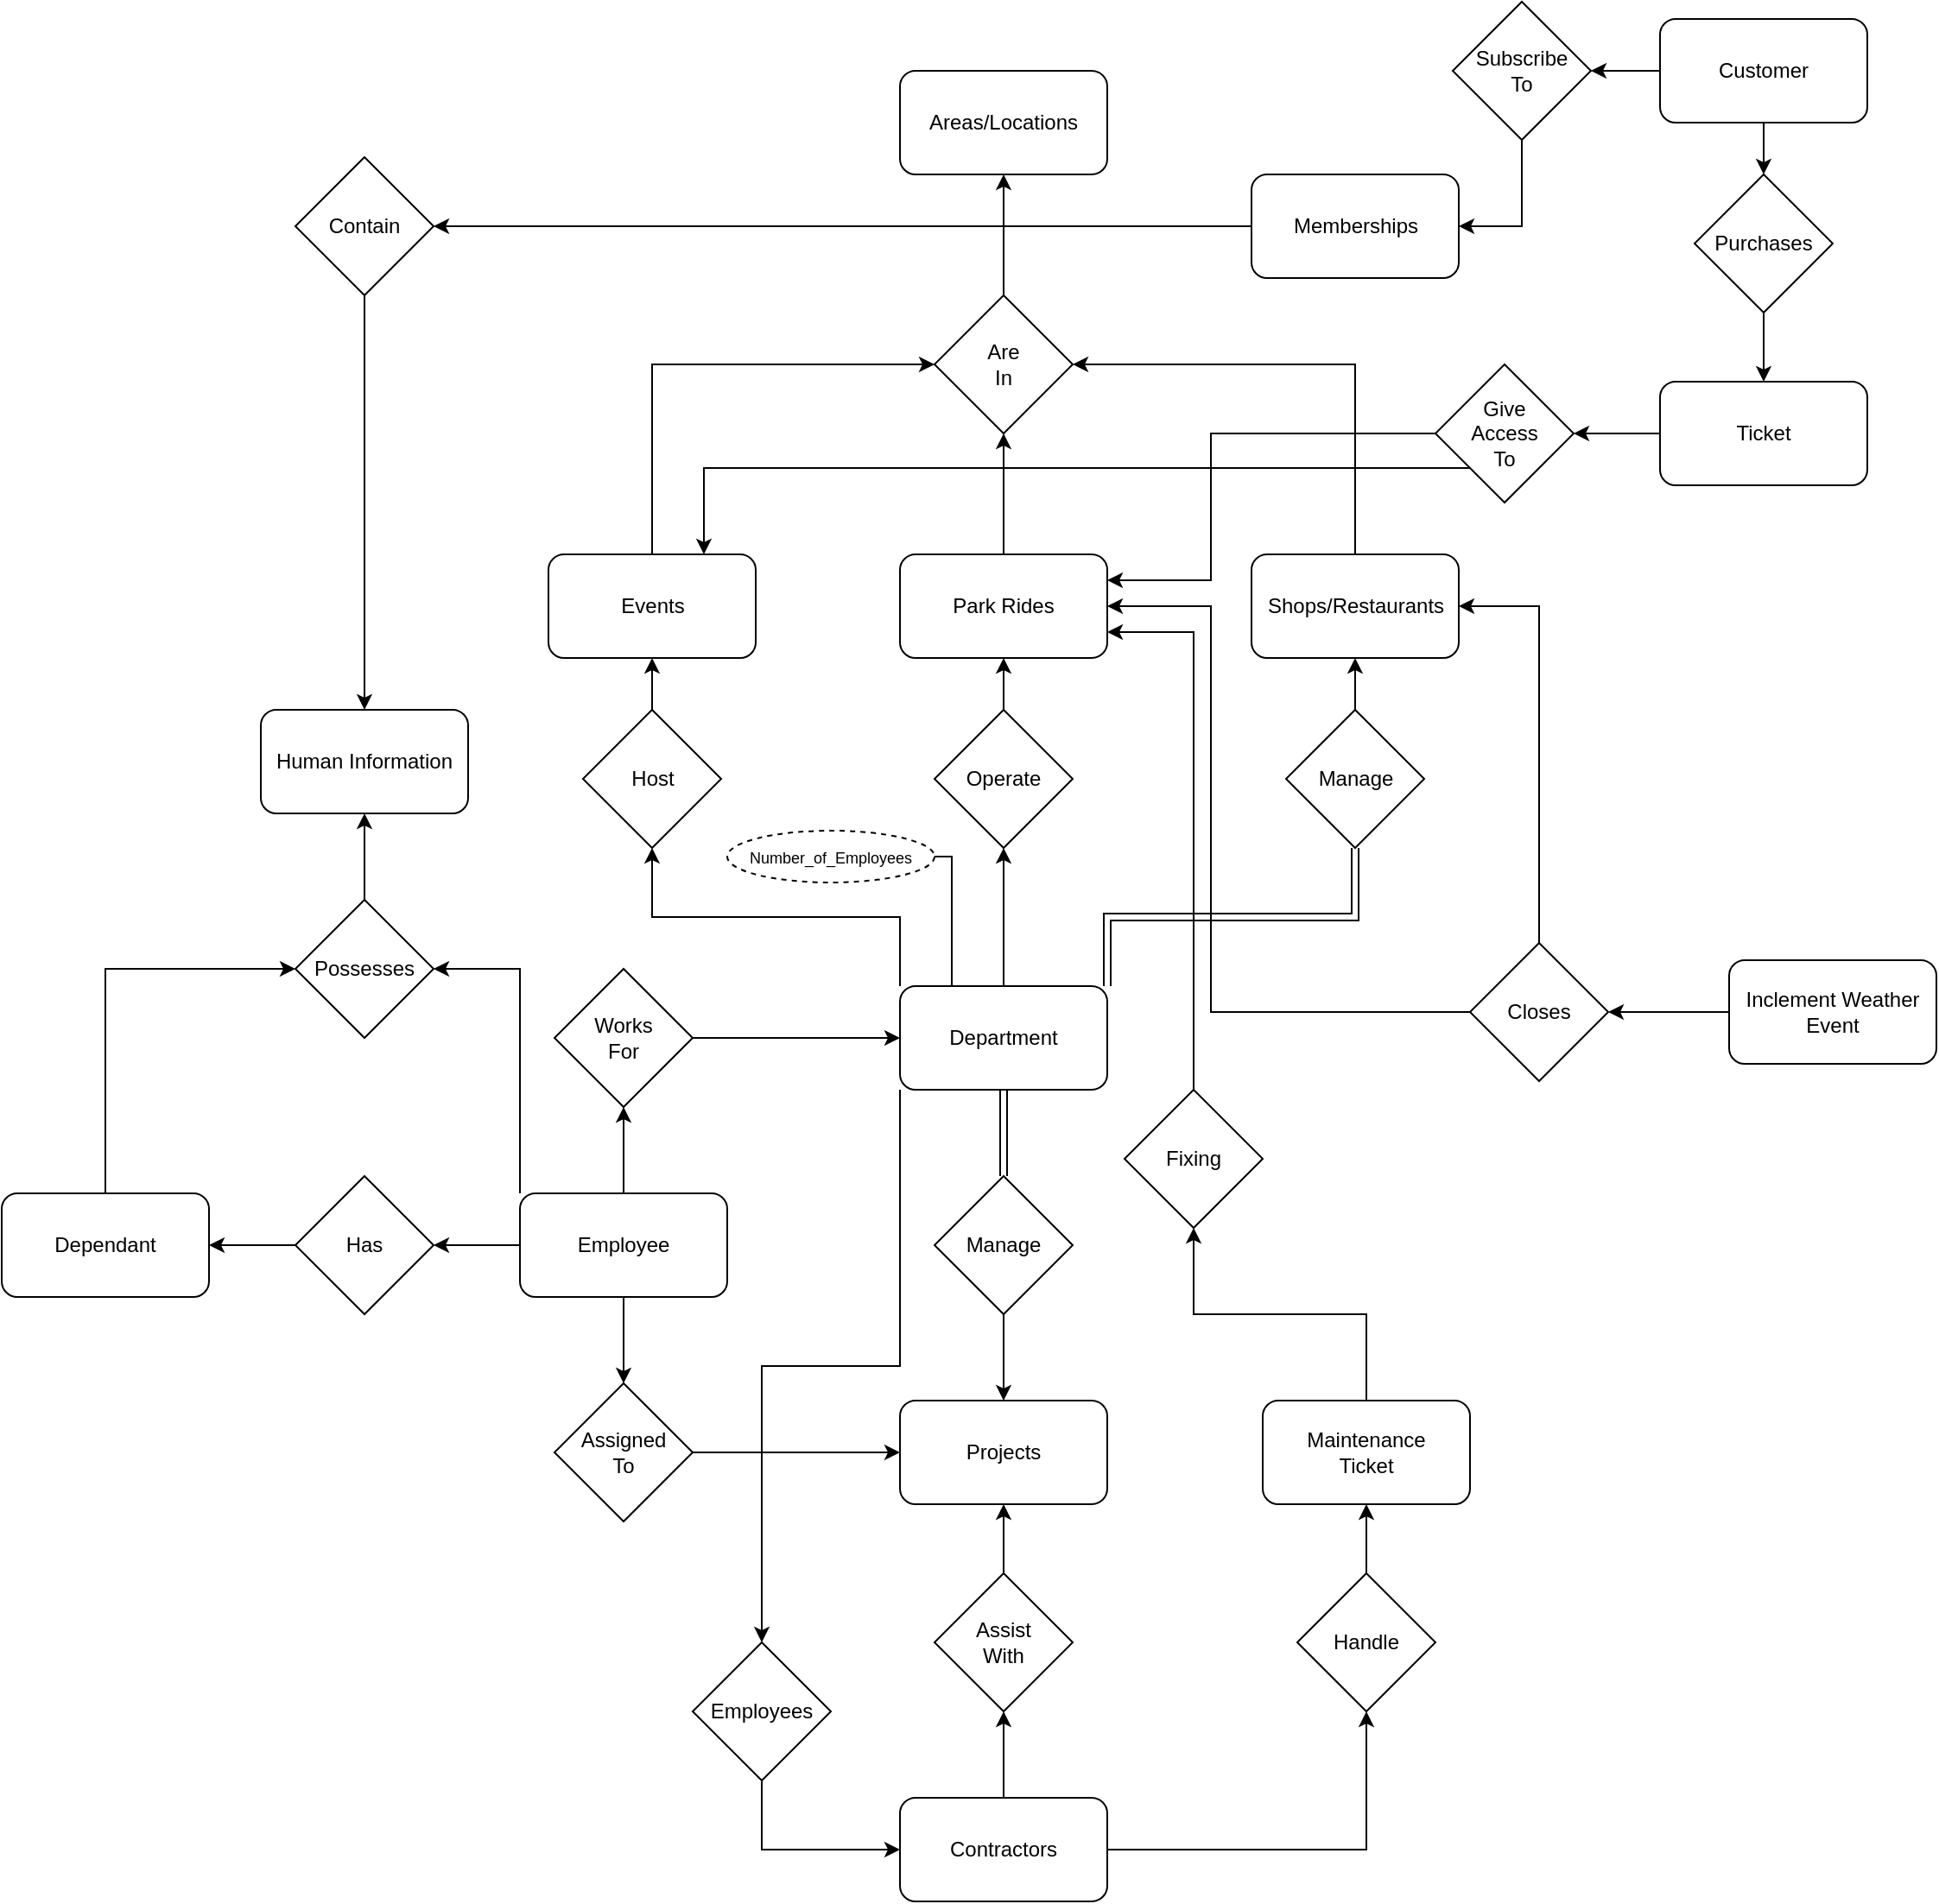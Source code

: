 <mxfile version="24.7.12">
  <diagram id="C5RBs43oDa-KdzZeNtuy" name="Page-1">
    <mxGraphModel dx="2022" dy="643" grid="1" gridSize="10" guides="1" tooltips="1" connect="1" arrows="1" fold="1" page="1" pageScale="1" pageWidth="827" pageHeight="1169" math="0" shadow="0">
      <root>
        <mxCell id="WIyWlLk6GJQsqaUBKTNV-0" />
        <mxCell id="WIyWlLk6GJQsqaUBKTNV-1" parent="WIyWlLk6GJQsqaUBKTNV-0" />
        <mxCell id="NMODFqXOgeJpJjegGCSn-4" style="edgeStyle=orthogonalEdgeStyle;rounded=0;orthogonalLoop=1;jettySize=auto;html=1;exitX=0.5;exitY=1;exitDx=0;exitDy=0;entryX=0.5;entryY=0;entryDx=0;entryDy=0;" parent="WIyWlLk6GJQsqaUBKTNV-1" source="wBYS-osD6ACzsIH6Uvku-1" target="NMODFqXOgeJpJjegGCSn-1" edge="1">
          <mxGeometry relative="1" as="geometry" />
        </mxCell>
        <mxCell id="NMODFqXOgeJpJjegGCSn-7" style="edgeStyle=orthogonalEdgeStyle;rounded=0;orthogonalLoop=1;jettySize=auto;html=1;exitX=0;exitY=0.5;exitDx=0;exitDy=0;entryX=1;entryY=0.5;entryDx=0;entryDy=0;" parent="WIyWlLk6GJQsqaUBKTNV-1" source="wBYS-osD6ACzsIH6Uvku-1" target="NMODFqXOgeJpJjegGCSn-6" edge="1">
          <mxGeometry relative="1" as="geometry" />
        </mxCell>
        <mxCell id="wBYS-osD6ACzsIH6Uvku-1" value="Customer" style="rounded=1;whiteSpace=wrap;html=1;" parent="WIyWlLk6GJQsqaUBKTNV-1" vertex="1">
          <mxGeometry x="800" y="10" width="120" height="60" as="geometry" />
        </mxCell>
        <mxCell id="NMODFqXOgeJpJjegGCSn-10" style="edgeStyle=orthogonalEdgeStyle;rounded=0;orthogonalLoop=1;jettySize=auto;html=1;exitX=0;exitY=0.5;exitDx=0;exitDy=0;entryX=1;entryY=0.5;entryDx=0;entryDy=0;" parent="WIyWlLk6GJQsqaUBKTNV-1" source="wBYS-osD6ACzsIH6Uvku-3" target="NMODFqXOgeJpJjegGCSn-9" edge="1">
          <mxGeometry relative="1" as="geometry" />
        </mxCell>
        <mxCell id="wBYS-osD6ACzsIH6Uvku-3" value="Memberships" style="rounded=1;whiteSpace=wrap;html=1;" parent="WIyWlLk6GJQsqaUBKTNV-1" vertex="1">
          <mxGeometry x="563.5" y="100" width="120" height="60" as="geometry" />
        </mxCell>
        <mxCell id="C3ywJDClZjKHoC1kGAGo-2" style="edgeStyle=orthogonalEdgeStyle;rounded=0;orthogonalLoop=1;jettySize=auto;html=1;exitX=0;exitY=0.5;exitDx=0;exitDy=0;entryX=1;entryY=0.5;entryDx=0;entryDy=0;" parent="WIyWlLk6GJQsqaUBKTNV-1" source="wBYS-osD6ACzsIH6Uvku-4" target="C3ywJDClZjKHoC1kGAGo-0" edge="1">
          <mxGeometry relative="1" as="geometry" />
        </mxCell>
        <mxCell id="wBYS-osD6ACzsIH6Uvku-4" value="Ticket" style="rounded=1;whiteSpace=wrap;html=1;" parent="WIyWlLk6GJQsqaUBKTNV-1" vertex="1">
          <mxGeometry x="800" y="220" width="120" height="60" as="geometry" />
        </mxCell>
        <mxCell id="wBYS-osD6ACzsIH6Uvku-21" style="edgeStyle=orthogonalEdgeStyle;rounded=0;orthogonalLoop=1;jettySize=auto;html=1;exitX=0.5;exitY=1;exitDx=0;exitDy=0;entryX=0.5;entryY=0;entryDx=0;entryDy=0;" parent="WIyWlLk6GJQsqaUBKTNV-1" source="wBYS-osD6ACzsIH6Uvku-5" target="wBYS-osD6ACzsIH6Uvku-19" edge="1">
          <mxGeometry relative="1" as="geometry" />
        </mxCell>
        <mxCell id="wBYS-osD6ACzsIH6Uvku-24" style="edgeStyle=orthogonalEdgeStyle;rounded=0;orthogonalLoop=1;jettySize=auto;html=1;exitX=0.5;exitY=0;exitDx=0;exitDy=0;entryX=0.5;entryY=1;entryDx=0;entryDy=0;" parent="WIyWlLk6GJQsqaUBKTNV-1" source="wBYS-osD6ACzsIH6Uvku-5" target="wBYS-osD6ACzsIH6Uvku-22" edge="1">
          <mxGeometry relative="1" as="geometry" />
        </mxCell>
        <mxCell id="wBYS-osD6ACzsIH6Uvku-26" style="edgeStyle=orthogonalEdgeStyle;rounded=0;orthogonalLoop=1;jettySize=auto;html=1;exitX=0;exitY=0.5;exitDx=0;exitDy=0;entryX=1;entryY=0.5;entryDx=0;entryDy=0;" parent="WIyWlLk6GJQsqaUBKTNV-1" source="wBYS-osD6ACzsIH6Uvku-5" target="wBYS-osD6ACzsIH6Uvku-25" edge="1">
          <mxGeometry relative="1" as="geometry" />
        </mxCell>
        <mxCell id="wBYS-osD6ACzsIH6Uvku-30" style="edgeStyle=orthogonalEdgeStyle;rounded=0;orthogonalLoop=1;jettySize=auto;html=1;exitX=0;exitY=0;exitDx=0;exitDy=0;entryX=1;entryY=0.5;entryDx=0;entryDy=0;" parent="WIyWlLk6GJQsqaUBKTNV-1" source="wBYS-osD6ACzsIH6Uvku-5" target="wBYS-osD6ACzsIH6Uvku-28" edge="1">
          <mxGeometry relative="1" as="geometry" />
        </mxCell>
        <mxCell id="wBYS-osD6ACzsIH6Uvku-5" value="Employee" style="rounded=1;whiteSpace=wrap;html=1;" parent="WIyWlLk6GJQsqaUBKTNV-1" vertex="1">
          <mxGeometry x="140" y="690" width="120" height="60" as="geometry" />
        </mxCell>
        <mxCell id="wBYS-osD6ACzsIH6Uvku-18" style="edgeStyle=orthogonalEdgeStyle;rounded=0;orthogonalLoop=1;jettySize=auto;html=1;exitX=0.5;exitY=1;exitDx=0;exitDy=0;entryX=0.5;entryY=0;entryDx=0;entryDy=0;shape=link;" parent="WIyWlLk6GJQsqaUBKTNV-1" source="wBYS-osD6ACzsIH6Uvku-6" target="wBYS-osD6ACzsIH6Uvku-16" edge="1">
          <mxGeometry relative="1" as="geometry" />
        </mxCell>
        <mxCell id="wBYS-osD6ACzsIH6Uvku-39" style="edgeStyle=orthogonalEdgeStyle;rounded=0;orthogonalLoop=1;jettySize=auto;html=1;exitX=0;exitY=0;exitDx=0;exitDy=0;entryX=0.5;entryY=1;entryDx=0;entryDy=0;" parent="WIyWlLk6GJQsqaUBKTNV-1" source="wBYS-osD6ACzsIH6Uvku-6" target="wBYS-osD6ACzsIH6Uvku-32" edge="1">
          <mxGeometry relative="1" as="geometry" />
        </mxCell>
        <mxCell id="wBYS-osD6ACzsIH6Uvku-43" style="edgeStyle=orthogonalEdgeStyle;rounded=0;orthogonalLoop=1;jettySize=auto;html=1;exitX=0.5;exitY=0;exitDx=0;exitDy=0;entryX=0.5;entryY=1;entryDx=0;entryDy=0;" parent="WIyWlLk6GJQsqaUBKTNV-1" source="wBYS-osD6ACzsIH6Uvku-6" target="wBYS-osD6ACzsIH6Uvku-34" edge="1">
          <mxGeometry relative="1" as="geometry" />
        </mxCell>
        <mxCell id="wBYS-osD6ACzsIH6Uvku-44" style="edgeStyle=orthogonalEdgeStyle;rounded=0;orthogonalLoop=1;jettySize=auto;html=1;exitX=1;exitY=0;exitDx=0;exitDy=0;entryX=0.5;entryY=1;entryDx=0;entryDy=0;shape=link;" parent="WIyWlLk6GJQsqaUBKTNV-1" source="wBYS-osD6ACzsIH6Uvku-6" target="wBYS-osD6ACzsIH6Uvku-33" edge="1">
          <mxGeometry relative="1" as="geometry" />
        </mxCell>
        <mxCell id="dq5wWuQCAAc8Qc6W19hH-14" style="edgeStyle=orthogonalEdgeStyle;rounded=0;orthogonalLoop=1;jettySize=auto;html=1;exitX=0;exitY=1;exitDx=0;exitDy=0;entryX=0.5;entryY=0;entryDx=0;entryDy=0;" parent="WIyWlLk6GJQsqaUBKTNV-1" source="wBYS-osD6ACzsIH6Uvku-6" target="dq5wWuQCAAc8Qc6W19hH-13" edge="1">
          <mxGeometry relative="1" as="geometry" />
        </mxCell>
        <mxCell id="wBYS-osD6ACzsIH6Uvku-6" value="Department" style="rounded=1;whiteSpace=wrap;html=1;" parent="WIyWlLk6GJQsqaUBKTNV-1" vertex="1">
          <mxGeometry x="360" y="570" width="120" height="60" as="geometry" />
        </mxCell>
        <mxCell id="wBYS-osD6ACzsIH6Uvku-7" value="Human Information" style="rounded=1;whiteSpace=wrap;html=1;" parent="WIyWlLk6GJQsqaUBKTNV-1" vertex="1">
          <mxGeometry x="-10" y="410" width="120" height="60" as="geometry" />
        </mxCell>
        <mxCell id="wBYS-osD6ACzsIH6Uvku-29" style="edgeStyle=orthogonalEdgeStyle;rounded=0;orthogonalLoop=1;jettySize=auto;html=1;exitX=0.5;exitY=0;exitDx=0;exitDy=0;entryX=0;entryY=0.5;entryDx=0;entryDy=0;" parent="WIyWlLk6GJQsqaUBKTNV-1" source="wBYS-osD6ACzsIH6Uvku-8" target="wBYS-osD6ACzsIH6Uvku-28" edge="1">
          <mxGeometry relative="1" as="geometry" />
        </mxCell>
        <mxCell id="wBYS-osD6ACzsIH6Uvku-8" value="Dependant" style="rounded=1;whiteSpace=wrap;html=1;" parent="WIyWlLk6GJQsqaUBKTNV-1" vertex="1">
          <mxGeometry x="-160" y="690" width="120" height="60" as="geometry" />
        </mxCell>
        <mxCell id="wBYS-osD6ACzsIH6Uvku-48" style="edgeStyle=orthogonalEdgeStyle;rounded=0;orthogonalLoop=1;jettySize=auto;html=1;exitX=0.5;exitY=0;exitDx=0;exitDy=0;entryX=0.5;entryY=1;entryDx=0;entryDy=0;" parent="WIyWlLk6GJQsqaUBKTNV-1" source="wBYS-osD6ACzsIH6Uvku-9" target="wBYS-osD6ACzsIH6Uvku-45" edge="1">
          <mxGeometry relative="1" as="geometry" />
        </mxCell>
        <mxCell id="wBYS-osD6ACzsIH6Uvku-9" value="Park Rides" style="rounded=1;whiteSpace=wrap;html=1;" parent="WIyWlLk6GJQsqaUBKTNV-1" vertex="1">
          <mxGeometry x="360" y="320" width="120" height="60" as="geometry" />
        </mxCell>
        <mxCell id="wBYS-osD6ACzsIH6Uvku-36" style="edgeStyle=orthogonalEdgeStyle;rounded=0;orthogonalLoop=1;jettySize=auto;html=1;exitX=0.5;exitY=0;exitDx=0;exitDy=0;entryX=0.5;entryY=1;entryDx=0;entryDy=0;" parent="WIyWlLk6GJQsqaUBKTNV-1" source="wBYS-osD6ACzsIH6Uvku-10" target="wBYS-osD6ACzsIH6Uvku-35" edge="1">
          <mxGeometry relative="1" as="geometry" />
        </mxCell>
        <mxCell id="dq5wWuQCAAc8Qc6W19hH-6" style="edgeStyle=orthogonalEdgeStyle;rounded=0;orthogonalLoop=1;jettySize=auto;html=1;exitX=1;exitY=0.5;exitDx=0;exitDy=0;entryX=0.5;entryY=1;entryDx=0;entryDy=0;" parent="WIyWlLk6GJQsqaUBKTNV-1" source="wBYS-osD6ACzsIH6Uvku-10" target="dq5wWuQCAAc8Qc6W19hH-5" edge="1">
          <mxGeometry relative="1" as="geometry" />
        </mxCell>
        <mxCell id="wBYS-osD6ACzsIH6Uvku-10" value="Contractors" style="rounded=1;whiteSpace=wrap;html=1;" parent="WIyWlLk6GJQsqaUBKTNV-1" vertex="1">
          <mxGeometry x="360" y="1040" width="120" height="60" as="geometry" />
        </mxCell>
        <mxCell id="wBYS-osD6ACzsIH6Uvku-11" value="Projects" style="rounded=1;whiteSpace=wrap;html=1;" parent="WIyWlLk6GJQsqaUBKTNV-1" vertex="1">
          <mxGeometry x="360" y="810" width="120" height="60" as="geometry" />
        </mxCell>
        <mxCell id="wBYS-osD6ACzsIH6Uvku-47" style="edgeStyle=orthogonalEdgeStyle;rounded=0;orthogonalLoop=1;jettySize=auto;html=1;exitX=0.5;exitY=0;exitDx=0;exitDy=0;entryX=1;entryY=0.5;entryDx=0;entryDy=0;" parent="WIyWlLk6GJQsqaUBKTNV-1" source="wBYS-osD6ACzsIH6Uvku-12" target="wBYS-osD6ACzsIH6Uvku-45" edge="1">
          <mxGeometry relative="1" as="geometry" />
        </mxCell>
        <mxCell id="wBYS-osD6ACzsIH6Uvku-12" value="Shops/Restaurants" style="rounded=1;whiteSpace=wrap;html=1;" parent="WIyWlLk6GJQsqaUBKTNV-1" vertex="1">
          <mxGeometry x="563.5" y="320" width="120" height="60" as="geometry" />
        </mxCell>
        <mxCell id="wBYS-osD6ACzsIH6Uvku-46" style="edgeStyle=orthogonalEdgeStyle;rounded=0;orthogonalLoop=1;jettySize=auto;html=1;exitX=0.5;exitY=0;exitDx=0;exitDy=0;entryX=0;entryY=0.5;entryDx=0;entryDy=0;" parent="WIyWlLk6GJQsqaUBKTNV-1" source="wBYS-osD6ACzsIH6Uvku-13" target="wBYS-osD6ACzsIH6Uvku-45" edge="1">
          <mxGeometry relative="1" as="geometry" />
        </mxCell>
        <mxCell id="wBYS-osD6ACzsIH6Uvku-13" value="Events" style="rounded=1;whiteSpace=wrap;html=1;" parent="WIyWlLk6GJQsqaUBKTNV-1" vertex="1">
          <mxGeometry x="156.5" y="320" width="120" height="60" as="geometry" />
        </mxCell>
        <mxCell id="wBYS-osD6ACzsIH6Uvku-14" value="Areas/Locations" style="rounded=1;whiteSpace=wrap;html=1;" parent="WIyWlLk6GJQsqaUBKTNV-1" vertex="1">
          <mxGeometry x="360" y="40" width="120" height="60" as="geometry" />
        </mxCell>
        <mxCell id="wBYS-osD6ACzsIH6Uvku-17" style="edgeStyle=orthogonalEdgeStyle;rounded=0;orthogonalLoop=1;jettySize=auto;html=1;exitX=0.5;exitY=1;exitDx=0;exitDy=0;entryX=0.5;entryY=0;entryDx=0;entryDy=0;" parent="WIyWlLk6GJQsqaUBKTNV-1" source="wBYS-osD6ACzsIH6Uvku-16" target="wBYS-osD6ACzsIH6Uvku-11" edge="1">
          <mxGeometry relative="1" as="geometry" />
        </mxCell>
        <mxCell id="wBYS-osD6ACzsIH6Uvku-16" value="Manage" style="rhombus;whiteSpace=wrap;html=1;" parent="WIyWlLk6GJQsqaUBKTNV-1" vertex="1">
          <mxGeometry x="380" y="680" width="80" height="80" as="geometry" />
        </mxCell>
        <mxCell id="wBYS-osD6ACzsIH6Uvku-20" style="edgeStyle=orthogonalEdgeStyle;rounded=0;orthogonalLoop=1;jettySize=auto;html=1;exitX=1;exitY=0.5;exitDx=0;exitDy=0;entryX=0;entryY=0.5;entryDx=0;entryDy=0;" parent="WIyWlLk6GJQsqaUBKTNV-1" source="wBYS-osD6ACzsIH6Uvku-19" target="wBYS-osD6ACzsIH6Uvku-11" edge="1">
          <mxGeometry relative="1" as="geometry" />
        </mxCell>
        <mxCell id="wBYS-osD6ACzsIH6Uvku-19" value="Assigned&lt;div&gt;To&lt;/div&gt;" style="rhombus;whiteSpace=wrap;html=1;" parent="WIyWlLk6GJQsqaUBKTNV-1" vertex="1">
          <mxGeometry x="160" y="800" width="80" height="80" as="geometry" />
        </mxCell>
        <mxCell id="wBYS-osD6ACzsIH6Uvku-23" style="edgeStyle=orthogonalEdgeStyle;rounded=0;orthogonalLoop=1;jettySize=auto;html=1;exitX=1;exitY=0.5;exitDx=0;exitDy=0;entryX=0;entryY=0.5;entryDx=0;entryDy=0;" parent="WIyWlLk6GJQsqaUBKTNV-1" source="wBYS-osD6ACzsIH6Uvku-22" target="wBYS-osD6ACzsIH6Uvku-6" edge="1">
          <mxGeometry relative="1" as="geometry" />
        </mxCell>
        <mxCell id="wBYS-osD6ACzsIH6Uvku-22" value="Works&lt;div&gt;For&lt;/div&gt;" style="rhombus;whiteSpace=wrap;html=1;" parent="WIyWlLk6GJQsqaUBKTNV-1" vertex="1">
          <mxGeometry x="160" y="560" width="80" height="80" as="geometry" />
        </mxCell>
        <mxCell id="wBYS-osD6ACzsIH6Uvku-27" style="edgeStyle=orthogonalEdgeStyle;rounded=0;orthogonalLoop=1;jettySize=auto;html=1;exitX=0;exitY=0.5;exitDx=0;exitDy=0;entryX=1;entryY=0.5;entryDx=0;entryDy=0;" parent="WIyWlLk6GJQsqaUBKTNV-1" source="wBYS-osD6ACzsIH6Uvku-25" target="wBYS-osD6ACzsIH6Uvku-8" edge="1">
          <mxGeometry relative="1" as="geometry" />
        </mxCell>
        <mxCell id="wBYS-osD6ACzsIH6Uvku-25" value="Has" style="rhombus;whiteSpace=wrap;html=1;" parent="WIyWlLk6GJQsqaUBKTNV-1" vertex="1">
          <mxGeometry x="10" y="680" width="80" height="80" as="geometry" />
        </mxCell>
        <mxCell id="wBYS-osD6ACzsIH6Uvku-31" style="edgeStyle=orthogonalEdgeStyle;rounded=0;orthogonalLoop=1;jettySize=auto;html=1;exitX=0.5;exitY=0;exitDx=0;exitDy=0;entryX=0.5;entryY=1;entryDx=0;entryDy=0;" parent="WIyWlLk6GJQsqaUBKTNV-1" source="wBYS-osD6ACzsIH6Uvku-28" target="wBYS-osD6ACzsIH6Uvku-7" edge="1">
          <mxGeometry relative="1" as="geometry" />
        </mxCell>
        <mxCell id="wBYS-osD6ACzsIH6Uvku-28" value="Possesses" style="rhombus;whiteSpace=wrap;html=1;" parent="WIyWlLk6GJQsqaUBKTNV-1" vertex="1">
          <mxGeometry x="10" y="520" width="80" height="80" as="geometry" />
        </mxCell>
        <mxCell id="wBYS-osD6ACzsIH6Uvku-40" style="edgeStyle=orthogonalEdgeStyle;rounded=0;orthogonalLoop=1;jettySize=auto;html=1;exitX=0.5;exitY=0;exitDx=0;exitDy=0;entryX=0.5;entryY=1;entryDx=0;entryDy=0;" parent="WIyWlLk6GJQsqaUBKTNV-1" source="wBYS-osD6ACzsIH6Uvku-32" target="wBYS-osD6ACzsIH6Uvku-13" edge="1">
          <mxGeometry relative="1" as="geometry" />
        </mxCell>
        <mxCell id="wBYS-osD6ACzsIH6Uvku-32" value="Host" style="rhombus;whiteSpace=wrap;html=1;" parent="WIyWlLk6GJQsqaUBKTNV-1" vertex="1">
          <mxGeometry x="176.5" y="410" width="80" height="80" as="geometry" />
        </mxCell>
        <mxCell id="wBYS-osD6ACzsIH6Uvku-42" style="edgeStyle=orthogonalEdgeStyle;rounded=0;orthogonalLoop=1;jettySize=auto;html=1;exitX=0.5;exitY=0;exitDx=0;exitDy=0;entryX=0.5;entryY=1;entryDx=0;entryDy=0;" parent="WIyWlLk6GJQsqaUBKTNV-1" source="wBYS-osD6ACzsIH6Uvku-33" target="wBYS-osD6ACzsIH6Uvku-12" edge="1">
          <mxGeometry relative="1" as="geometry" />
        </mxCell>
        <mxCell id="wBYS-osD6ACzsIH6Uvku-33" value="Manage" style="rhombus;whiteSpace=wrap;html=1;" parent="WIyWlLk6GJQsqaUBKTNV-1" vertex="1">
          <mxGeometry x="583.5" y="410" width="80" height="80" as="geometry" />
        </mxCell>
        <mxCell id="wBYS-osD6ACzsIH6Uvku-41" style="edgeStyle=orthogonalEdgeStyle;rounded=0;orthogonalLoop=1;jettySize=auto;html=1;exitX=0.5;exitY=0;exitDx=0;exitDy=0;entryX=0.5;entryY=1;entryDx=0;entryDy=0;" parent="WIyWlLk6GJQsqaUBKTNV-1" source="wBYS-osD6ACzsIH6Uvku-34" target="wBYS-osD6ACzsIH6Uvku-9" edge="1">
          <mxGeometry relative="1" as="geometry" />
        </mxCell>
        <mxCell id="wBYS-osD6ACzsIH6Uvku-34" value="Operate" style="rhombus;whiteSpace=wrap;html=1;" parent="WIyWlLk6GJQsqaUBKTNV-1" vertex="1">
          <mxGeometry x="380" y="410" width="80" height="80" as="geometry" />
        </mxCell>
        <mxCell id="wBYS-osD6ACzsIH6Uvku-37" style="edgeStyle=orthogonalEdgeStyle;rounded=0;orthogonalLoop=1;jettySize=auto;html=1;exitX=0.5;exitY=0;exitDx=0;exitDy=0;entryX=0.5;entryY=1;entryDx=0;entryDy=0;" parent="WIyWlLk6GJQsqaUBKTNV-1" source="wBYS-osD6ACzsIH6Uvku-35" target="wBYS-osD6ACzsIH6Uvku-11" edge="1">
          <mxGeometry relative="1" as="geometry" />
        </mxCell>
        <mxCell id="wBYS-osD6ACzsIH6Uvku-35" value="Assist&lt;div&gt;With&lt;/div&gt;" style="rhombus;whiteSpace=wrap;html=1;" parent="WIyWlLk6GJQsqaUBKTNV-1" vertex="1">
          <mxGeometry x="380" y="910" width="80" height="80" as="geometry" />
        </mxCell>
        <mxCell id="wBYS-osD6ACzsIH6Uvku-49" style="edgeStyle=orthogonalEdgeStyle;rounded=0;orthogonalLoop=1;jettySize=auto;html=1;exitX=0.5;exitY=0;exitDx=0;exitDy=0;entryX=0.5;entryY=1;entryDx=0;entryDy=0;" parent="WIyWlLk6GJQsqaUBKTNV-1" source="wBYS-osD6ACzsIH6Uvku-45" target="wBYS-osD6ACzsIH6Uvku-14" edge="1">
          <mxGeometry relative="1" as="geometry" />
        </mxCell>
        <mxCell id="wBYS-osD6ACzsIH6Uvku-45" value="Are&lt;div&gt;In&lt;/div&gt;" style="rhombus;whiteSpace=wrap;html=1;" parent="WIyWlLk6GJQsqaUBKTNV-1" vertex="1">
          <mxGeometry x="380" y="170" width="80" height="80" as="geometry" />
        </mxCell>
        <mxCell id="NMODFqXOgeJpJjegGCSn-0" style="edgeStyle=orthogonalEdgeStyle;rounded=0;orthogonalLoop=1;jettySize=auto;html=1;exitX=0;exitY=1;exitDx=0;exitDy=0;entryX=0.75;entryY=0;entryDx=0;entryDy=0;" parent="WIyWlLk6GJQsqaUBKTNV-1" source="C3ywJDClZjKHoC1kGAGo-0" target="wBYS-osD6ACzsIH6Uvku-13" edge="1">
          <mxGeometry relative="1" as="geometry" />
        </mxCell>
        <mxCell id="dq5wWuQCAAc8Qc6W19hH-20" style="edgeStyle=orthogonalEdgeStyle;rounded=0;orthogonalLoop=1;jettySize=auto;html=1;exitX=0;exitY=0.5;exitDx=0;exitDy=0;entryX=1;entryY=0.25;entryDx=0;entryDy=0;" parent="WIyWlLk6GJQsqaUBKTNV-1" source="C3ywJDClZjKHoC1kGAGo-0" target="wBYS-osD6ACzsIH6Uvku-9" edge="1">
          <mxGeometry relative="1" as="geometry">
            <Array as="points">
              <mxPoint x="540" y="250" />
              <mxPoint x="540" y="335" />
            </Array>
          </mxGeometry>
        </mxCell>
        <mxCell id="C3ywJDClZjKHoC1kGAGo-0" value="Give&lt;div&gt;Access&lt;/div&gt;&lt;div&gt;To&lt;/div&gt;" style="rhombus;whiteSpace=wrap;html=1;" parent="WIyWlLk6GJQsqaUBKTNV-1" vertex="1">
          <mxGeometry x="670" y="210" width="80" height="80" as="geometry" />
        </mxCell>
        <mxCell id="NMODFqXOgeJpJjegGCSn-5" style="edgeStyle=orthogonalEdgeStyle;rounded=0;orthogonalLoop=1;jettySize=auto;html=1;exitX=0.5;exitY=1;exitDx=0;exitDy=0;entryX=0.5;entryY=0;entryDx=0;entryDy=0;" parent="WIyWlLk6GJQsqaUBKTNV-1" source="NMODFqXOgeJpJjegGCSn-1" target="wBYS-osD6ACzsIH6Uvku-4" edge="1">
          <mxGeometry relative="1" as="geometry" />
        </mxCell>
        <mxCell id="NMODFqXOgeJpJjegGCSn-1" value="Purchases" style="rhombus;whiteSpace=wrap;html=1;" parent="WIyWlLk6GJQsqaUBKTNV-1" vertex="1">
          <mxGeometry x="820" y="100" width="80" height="80" as="geometry" />
        </mxCell>
        <mxCell id="NMODFqXOgeJpJjegGCSn-8" style="edgeStyle=orthogonalEdgeStyle;rounded=0;orthogonalLoop=1;jettySize=auto;html=1;exitX=0.5;exitY=1;exitDx=0;exitDy=0;entryX=1;entryY=0.5;entryDx=0;entryDy=0;" parent="WIyWlLk6GJQsqaUBKTNV-1" source="NMODFqXOgeJpJjegGCSn-6" target="wBYS-osD6ACzsIH6Uvku-3" edge="1">
          <mxGeometry relative="1" as="geometry" />
        </mxCell>
        <mxCell id="NMODFqXOgeJpJjegGCSn-6" value="Subscribe&lt;div&gt;To&lt;/div&gt;" style="rhombus;whiteSpace=wrap;html=1;" parent="WIyWlLk6GJQsqaUBKTNV-1" vertex="1">
          <mxGeometry x="680" width="80" height="80" as="geometry" />
        </mxCell>
        <mxCell id="NMODFqXOgeJpJjegGCSn-11" style="edgeStyle=orthogonalEdgeStyle;rounded=0;orthogonalLoop=1;jettySize=auto;html=1;exitX=0.5;exitY=1;exitDx=0;exitDy=0;entryX=0.5;entryY=0;entryDx=0;entryDy=0;" parent="WIyWlLk6GJQsqaUBKTNV-1" source="NMODFqXOgeJpJjegGCSn-9" target="wBYS-osD6ACzsIH6Uvku-7" edge="1">
          <mxGeometry relative="1" as="geometry" />
        </mxCell>
        <mxCell id="NMODFqXOgeJpJjegGCSn-9" value="Contain" style="rhombus;whiteSpace=wrap;html=1;" parent="WIyWlLk6GJQsqaUBKTNV-1" vertex="1">
          <mxGeometry x="10" y="90" width="80" height="80" as="geometry" />
        </mxCell>
        <mxCell id="dq5wWuQCAAc8Qc6W19hH-17" style="edgeStyle=orthogonalEdgeStyle;rounded=0;orthogonalLoop=1;jettySize=auto;html=1;exitX=0;exitY=0.5;exitDx=0;exitDy=0;entryX=1;entryY=0.5;entryDx=0;entryDy=0;" parent="WIyWlLk6GJQsqaUBKTNV-1" source="dq5wWuQCAAc8Qc6W19hH-3" target="dq5wWuQCAAc8Qc6W19hH-16" edge="1">
          <mxGeometry relative="1" as="geometry" />
        </mxCell>
        <mxCell id="dq5wWuQCAAc8Qc6W19hH-3" value="Inclement Weather Event" style="rounded=1;whiteSpace=wrap;html=1;" parent="WIyWlLk6GJQsqaUBKTNV-1" vertex="1">
          <mxGeometry x="840" y="555" width="120" height="60" as="geometry" />
        </mxCell>
        <mxCell id="dq5wWuQCAAc8Qc6W19hH-11" style="edgeStyle=orthogonalEdgeStyle;rounded=0;orthogonalLoop=1;jettySize=auto;html=1;exitX=0.5;exitY=0;exitDx=0;exitDy=0;entryX=0.5;entryY=1;entryDx=0;entryDy=0;" parent="WIyWlLk6GJQsqaUBKTNV-1" source="dq5wWuQCAAc8Qc6W19hH-4" target="dq5wWuQCAAc8Qc6W19hH-10" edge="1">
          <mxGeometry relative="1" as="geometry" />
        </mxCell>
        <mxCell id="dq5wWuQCAAc8Qc6W19hH-4" value="Maintenance&lt;div&gt;Ticket&lt;/div&gt;" style="rounded=1;whiteSpace=wrap;html=1;" parent="WIyWlLk6GJQsqaUBKTNV-1" vertex="1">
          <mxGeometry x="570" y="810" width="120" height="60" as="geometry" />
        </mxCell>
        <mxCell id="dq5wWuQCAAc8Qc6W19hH-7" style="edgeStyle=orthogonalEdgeStyle;rounded=0;orthogonalLoop=1;jettySize=auto;html=1;exitX=0.5;exitY=0;exitDx=0;exitDy=0;entryX=0.5;entryY=1;entryDx=0;entryDy=0;" parent="WIyWlLk6GJQsqaUBKTNV-1" source="dq5wWuQCAAc8Qc6W19hH-5" target="dq5wWuQCAAc8Qc6W19hH-4" edge="1">
          <mxGeometry relative="1" as="geometry" />
        </mxCell>
        <mxCell id="dq5wWuQCAAc8Qc6W19hH-5" value="Handle" style="rhombus;whiteSpace=wrap;html=1;" parent="WIyWlLk6GJQsqaUBKTNV-1" vertex="1">
          <mxGeometry x="590" y="910" width="80" height="80" as="geometry" />
        </mxCell>
        <mxCell id="dq5wWuQCAAc8Qc6W19hH-12" style="edgeStyle=orthogonalEdgeStyle;rounded=0;orthogonalLoop=1;jettySize=auto;html=1;exitX=0.5;exitY=0;exitDx=0;exitDy=0;entryX=1;entryY=0.75;entryDx=0;entryDy=0;" parent="WIyWlLk6GJQsqaUBKTNV-1" source="dq5wWuQCAAc8Qc6W19hH-10" target="wBYS-osD6ACzsIH6Uvku-9" edge="1">
          <mxGeometry relative="1" as="geometry" />
        </mxCell>
        <mxCell id="dq5wWuQCAAc8Qc6W19hH-10" value="Fixing" style="rhombus;whiteSpace=wrap;html=1;" parent="WIyWlLk6GJQsqaUBKTNV-1" vertex="1">
          <mxGeometry x="490" y="630" width="80" height="80" as="geometry" />
        </mxCell>
        <mxCell id="dq5wWuQCAAc8Qc6W19hH-15" style="edgeStyle=orthogonalEdgeStyle;rounded=0;orthogonalLoop=1;jettySize=auto;html=1;exitX=0.5;exitY=1;exitDx=0;exitDy=0;entryX=0;entryY=0.5;entryDx=0;entryDy=0;" parent="WIyWlLk6GJQsqaUBKTNV-1" source="dq5wWuQCAAc8Qc6W19hH-13" target="wBYS-osD6ACzsIH6Uvku-10" edge="1">
          <mxGeometry relative="1" as="geometry" />
        </mxCell>
        <mxCell id="dq5wWuQCAAc8Qc6W19hH-13" value="Employees" style="rhombus;whiteSpace=wrap;html=1;" parent="WIyWlLk6GJQsqaUBKTNV-1" vertex="1">
          <mxGeometry x="240" y="950" width="80" height="80" as="geometry" />
        </mxCell>
        <mxCell id="dq5wWuQCAAc8Qc6W19hH-18" style="edgeStyle=orthogonalEdgeStyle;rounded=0;orthogonalLoop=1;jettySize=auto;html=1;exitX=0.5;exitY=0;exitDx=0;exitDy=0;entryX=1;entryY=0.5;entryDx=0;entryDy=0;" parent="WIyWlLk6GJQsqaUBKTNV-1" source="dq5wWuQCAAc8Qc6W19hH-16" target="wBYS-osD6ACzsIH6Uvku-12" edge="1">
          <mxGeometry relative="1" as="geometry" />
        </mxCell>
        <mxCell id="dq5wWuQCAAc8Qc6W19hH-21" style="edgeStyle=orthogonalEdgeStyle;rounded=0;orthogonalLoop=1;jettySize=auto;html=1;exitX=0;exitY=0.5;exitDx=0;exitDy=0;entryX=1;entryY=0.5;entryDx=0;entryDy=0;" parent="WIyWlLk6GJQsqaUBKTNV-1" source="dq5wWuQCAAc8Qc6W19hH-16" target="wBYS-osD6ACzsIH6Uvku-9" edge="1">
          <mxGeometry relative="1" as="geometry">
            <Array as="points">
              <mxPoint x="540" y="585" />
              <mxPoint x="540" y="350" />
            </Array>
          </mxGeometry>
        </mxCell>
        <mxCell id="dq5wWuQCAAc8Qc6W19hH-16" value="Closes" style="rhombus;whiteSpace=wrap;html=1;" parent="WIyWlLk6GJQsqaUBKTNV-1" vertex="1">
          <mxGeometry x="690" y="545" width="80" height="80" as="geometry" />
        </mxCell>
        <mxCell id="63Do-84ADvBUH2f1W_jY-3" value="&lt;font style=&quot;font-size: 9px;&quot;&gt;Number_of_Employees&lt;/font&gt;" style="ellipse;whiteSpace=wrap;html=1;dashed=1;" vertex="1" parent="WIyWlLk6GJQsqaUBKTNV-1">
          <mxGeometry x="260" y="480" width="120" height="30" as="geometry" />
        </mxCell>
        <mxCell id="63Do-84ADvBUH2f1W_jY-6" value="" style="endArrow=none;html=1;rounded=0;entryX=1;entryY=0.5;entryDx=0;entryDy=0;exitX=0.25;exitY=0;exitDx=0;exitDy=0;" edge="1" parent="WIyWlLk6GJQsqaUBKTNV-1" source="wBYS-osD6ACzsIH6Uvku-6" target="63Do-84ADvBUH2f1W_jY-3">
          <mxGeometry width="50" height="50" relative="1" as="geometry">
            <mxPoint x="450" y="550" as="sourcePoint" />
            <mxPoint x="500" y="500" as="targetPoint" />
            <Array as="points">
              <mxPoint x="390" y="495" />
            </Array>
          </mxGeometry>
        </mxCell>
      </root>
    </mxGraphModel>
  </diagram>
</mxfile>
